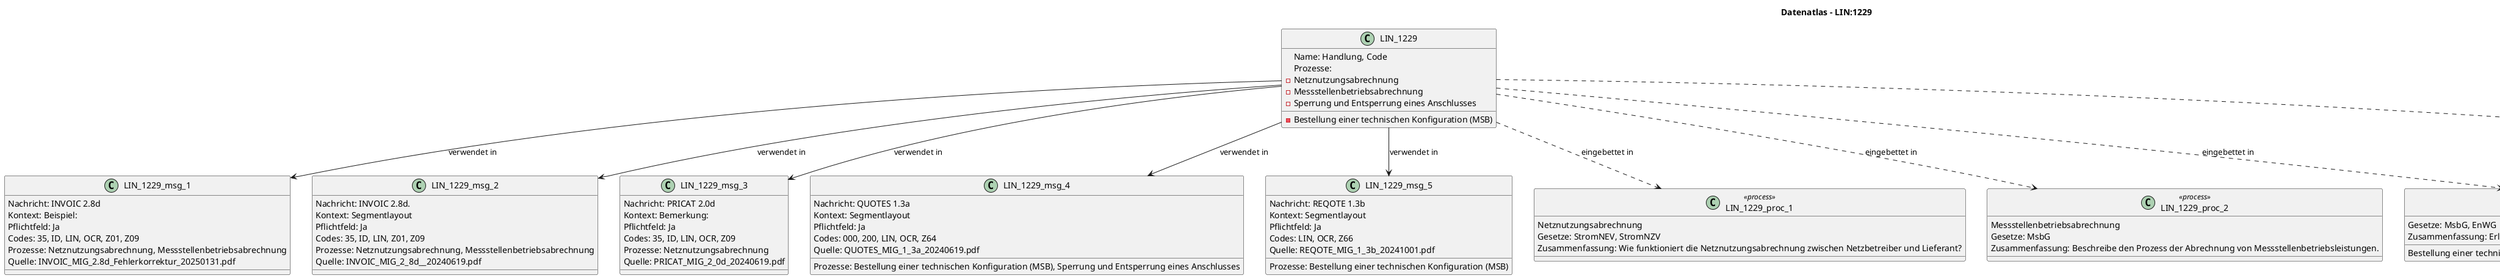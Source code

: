 @startuml
title Datenatlas – LIN:1229
class LIN_1229 {
  Name: Handlung, Code
  Prozesse:
    - Netznutzungsabrechnung
    - Messstellenbetriebsabrechnung
    - Bestellung einer technischen Konfiguration (MSB)
    - Sperrung und Entsperrung eines Anschlusses
}
class LIN_1229_msg_1 {
  Nachricht: INVOIC 2.8d
  Kontext: Beispiel:
  Pflichtfeld: Ja
  Codes: 35, ID, LIN, OCR, Z01, Z09
  Prozesse: Netznutzungsabrechnung, Messstellenbetriebsabrechnung
  Quelle: INVOIC_MIG_2.8d_Fehlerkorrektur_20250131.pdf
}
LIN_1229 --> LIN_1229_msg_1 : verwendet in
class LIN_1229_msg_2 {
  Nachricht: INVOIC 2.8d.
  Kontext: Segmentlayout
  Pflichtfeld: Ja
  Codes: 35, ID, LIN, Z01, Z09
  Prozesse: Netznutzungsabrechnung, Messstellenbetriebsabrechnung
  Quelle: INVOIC_MIG_2_8d__20240619.pdf
}
LIN_1229 --> LIN_1229_msg_2 : verwendet in
class LIN_1229_msg_3 {
  Nachricht: PRICAT 2.0d
  Kontext: Bemerkung:
  Pflichtfeld: Ja
  Codes: 35, ID, LIN, OCR, Z09
  Prozesse: Netznutzungsabrechnung
  Quelle: PRICAT_MIG_2_0d_20240619.pdf
}
LIN_1229 --> LIN_1229_msg_3 : verwendet in
class LIN_1229_msg_4 {
  Nachricht: QUOTES 1.3a
  Kontext: Segmentlayout
  Pflichtfeld: Ja
  Codes: 000, 200, LIN, OCR, Z64
  Prozesse: Bestellung einer technischen Konfiguration (MSB), Sperrung und Entsperrung eines Anschlusses
  Quelle: QUOTES_MIG_1_3a_20240619.pdf
}
LIN_1229 --> LIN_1229_msg_4 : verwendet in
class LIN_1229_msg_5 {
  Nachricht: REQOTE 1.3b
  Kontext: Segmentlayout
  Pflichtfeld: Ja
  Codes: LIN, OCR, Z66
  Prozesse: Bestellung einer technischen Konfiguration (MSB)
  Quelle: REQOTE_MIG_1_3b_20241001.pdf
}
LIN_1229 --> LIN_1229_msg_5 : verwendet in
class LIN_1229_proc_1 <<process>> {
  Netznutzungsabrechnung
  Gesetze: StromNEV, StromNZV
  Zusammenfassung: Wie funktioniert die Netznutzungsabrechnung zwischen Netzbetreiber und Lieferant?
}
LIN_1229 ..> LIN_1229_proc_1 : eingebettet in
class LIN_1229_proc_2 <<process>> {
  Messstellenbetriebsabrechnung
  Gesetze: MsbG
  Zusammenfassung: Beschreibe den Prozess der Abrechnung von Messstellenbetriebsleistungen.
}
LIN_1229 ..> LIN_1229_proc_2 : eingebettet in
class LIN_1229_proc_3 <<process>> {
  Bestellung einer technischen Konfiguration (MSB)
  Gesetze: MsbG, EnWG
  Zusammenfassung: Erläutere den Prozess zur Bestellung einer spezifischen technischen Konfiguration bei einem Messstellenbetreiber, beispielsweise für ein intelligentes Messsystem.
}
LIN_1229 ..> LIN_1229_proc_3 : eingebettet in
class LIN_1229_proc_4 <<process>> {
  Sperrung und Entsperrung eines Anschlusses
  Gesetze: StromGVV
  Zusammenfassung: Beschreibe den End-to-End-Prozess für die Sperrung und Wiederherstellung eines Netzanschlusses.
}
LIN_1229 ..> LIN_1229_proc_4 : eingebettet in
@enduml